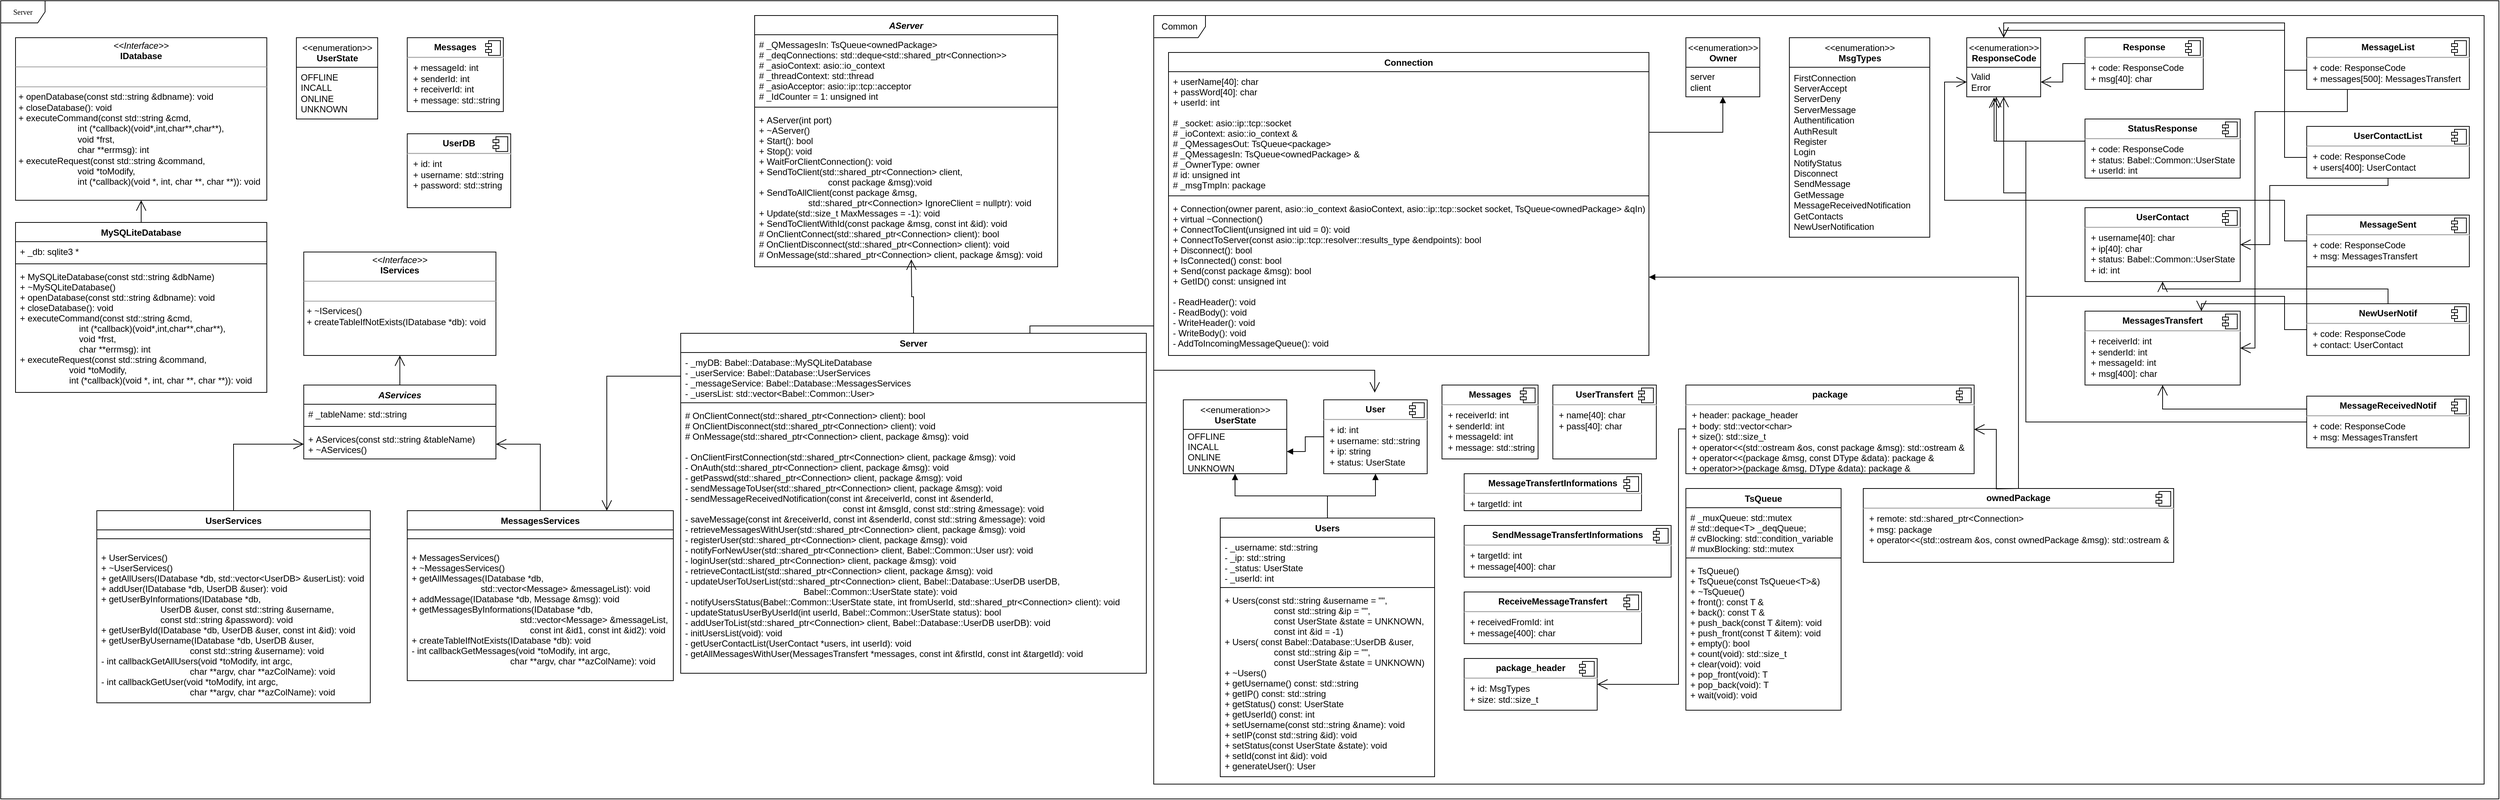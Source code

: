 <mxfile version="15.4.0" type="device"><diagram name="Page-1" id="c4acf3e9-155e-7222-9cf6-157b1a14988f"><mxGraphModel dx="1276" dy="948" grid="1" gridSize="10" guides="1" tooltips="1" connect="1" arrows="1" fold="1" page="1" pageScale="1" pageWidth="850" pageHeight="1100" background="none" math="0" shadow="0"><root><mxCell id="0"/><mxCell id="1" parent="0"/><mxCell id="29ok3CFrHP6y-wUIKLu5-232" value="Common" style="shape=umlFrame;whiteSpace=wrap;html=1;width=70;height=30;" parent="1" vertex="1"><mxGeometry x="1570" y="30" width="1800" height="1040" as="geometry"/></mxCell><mxCell id="29ok3CFrHP6y-wUIKLu5-233" value="Connection" style="swimlane;fontStyle=1;align=center;verticalAlign=top;childLayout=stackLayout;horizontal=1;startSize=26;horizontalStack=0;resizeParent=1;resizeParentMax=0;resizeLast=0;collapsible=1;marginBottom=0;" parent="1" vertex="1"><mxGeometry x="1590" y="80" width="650" height="410" as="geometry"/></mxCell><mxCell id="29ok3CFrHP6y-wUIKLu5-234" value="+ userName[40]: char&#10;+ passWord[40]: char&#10;+ userId: int&#10;&#10;# _socket: asio::ip::tcp::socket&#10;# _ioContext: asio::io_context &amp;&#10;# _QMessagesOut: TsQueue&lt;package&gt;&#10;# _QMessagesIn: TsQueue&lt;ownedPackage&gt; &amp;&#10;# _OwnerType: owner&#10;# id: unsigned int&#10;# _msgTmpIn: package" style="text;strokeColor=none;fillColor=none;align=left;verticalAlign=top;spacingLeft=4;spacingRight=4;overflow=hidden;rotatable=0;points=[[0,0.5],[1,0.5]];portConstraint=eastwest;" parent="29ok3CFrHP6y-wUIKLu5-233" vertex="1"><mxGeometry y="26" width="650" height="164" as="geometry"/></mxCell><mxCell id="29ok3CFrHP6y-wUIKLu5-235" value="" style="line;strokeWidth=1;fillColor=none;align=left;verticalAlign=middle;spacingTop=-1;spacingLeft=3;spacingRight=3;rotatable=0;labelPosition=right;points=[];portConstraint=eastwest;" parent="29ok3CFrHP6y-wUIKLu5-233" vertex="1"><mxGeometry y="190" width="650" height="8" as="geometry"/></mxCell><mxCell id="29ok3CFrHP6y-wUIKLu5-236" value="+ Connection(owner parent, asio::io_context &amp;asioContext, asio::ip::tcp::socket socket, TsQueue&lt;ownedPackage&gt; &amp;qIn)&#10;+ virtual ~Connection()&#10;+ ConnectToClient(unsigned int uid = 0): void&#10;+ ConnectToServer(const asio::ip::tcp::resolver::results_type &amp;endpoints): bool&#10;+ Disconnect(): bool&#10;+ IsConnected() const: bool&#10;+ Send(const package &amp;msg): bool&#10;+ GetID() const: unsigned int&#10;&#10;- ReadHeader(): void&#10;- ReadBody(): void&#10;- WriteHeader(): void&#10;- WriteBody(): void&#10;- AddToIncomingMessageQueue(): void" style="text;strokeColor=none;fillColor=none;align=left;verticalAlign=top;spacingLeft=4;spacingRight=4;overflow=hidden;rotatable=0;points=[[0,0.5],[1,0.5]];portConstraint=eastwest;" parent="29ok3CFrHP6y-wUIKLu5-233" vertex="1"><mxGeometry y="198" width="650" height="212" as="geometry"/></mxCell><mxCell id="29ok3CFrHP6y-wUIKLu5-237" value="&amp;lt;&amp;lt;enumeration&amp;gt;&amp;gt;&lt;br&gt;&lt;b&gt;Owner&lt;/b&gt;" style="swimlane;fontStyle=0;align=center;verticalAlign=top;childLayout=stackLayout;horizontal=1;startSize=40;horizontalStack=0;resizeParent=1;resizeParentMax=0;resizeLast=0;collapsible=0;marginBottom=0;html=1;" parent="1" vertex="1"><mxGeometry x="2290" y="60" width="100" height="80" as="geometry"/></mxCell><mxCell id="29ok3CFrHP6y-wUIKLu5-238" value="server&lt;br&gt;client" style="text;html=1;strokeColor=none;fillColor=none;align=left;verticalAlign=middle;spacingLeft=4;spacingRight=4;overflow=hidden;rotatable=0;points=[[0,0.5],[1,0.5]];portConstraint=eastwest;" parent="29ok3CFrHP6y-wUIKLu5-237" vertex="1"><mxGeometry y="40" width="100" height="40" as="geometry"/></mxCell><mxCell id="29ok3CFrHP6y-wUIKLu5-239" value="&lt;p style=&quot;margin: 0px ; margin-top: 6px ; text-align: center&quot;&gt;&lt;b&gt;User&lt;/b&gt;&lt;br&gt;&lt;/p&gt;&lt;hr&gt;&lt;p style=&quot;margin: 0px ; margin-left: 8px&quot;&gt;+ id: int&lt;br&gt;+ username: std::string&lt;/p&gt;&lt;p style=&quot;margin: 0px ; margin-left: 8px&quot;&gt;+ ip: string&lt;/p&gt;&lt;p style=&quot;margin: 0px ; margin-left: 8px&quot;&gt;+ status: UserState&lt;/p&gt;" style="align=left;overflow=fill;html=1;dropTarget=0;" parent="1" vertex="1"><mxGeometry x="1800" y="550" width="140" height="100" as="geometry"/></mxCell><mxCell id="29ok3CFrHP6y-wUIKLu5-240" value="" style="shape=component;jettyWidth=8;jettyHeight=4;" parent="29ok3CFrHP6y-wUIKLu5-239" vertex="1"><mxGeometry x="1" width="20" height="20" relative="1" as="geometry"><mxPoint x="-24" y="4" as="offset"/></mxGeometry></mxCell><mxCell id="29ok3CFrHP6y-wUIKLu5-241" value="&amp;lt;&amp;lt;enumeration&amp;gt;&amp;gt;&lt;br&gt;&lt;b&gt;UserState&lt;/b&gt;" style="swimlane;fontStyle=0;align=center;verticalAlign=top;childLayout=stackLayout;horizontal=1;startSize=40;horizontalStack=0;resizeParent=1;resizeParentMax=0;resizeLast=0;collapsible=0;marginBottom=0;html=1;" parent="1" vertex="1"><mxGeometry x="1610" y="550" width="140" height="100" as="geometry"/></mxCell><mxCell id="29ok3CFrHP6y-wUIKLu5-242" value="OFFLINE&lt;br&gt;INCALL&lt;br&gt;ONLINE&lt;br&gt;UNKNOWN" style="text;html=1;strokeColor=none;fillColor=none;align=left;verticalAlign=middle;spacingLeft=4;spacingRight=4;overflow=hidden;rotatable=0;points=[[0,0.5],[1,0.5]];portConstraint=eastwest;" parent="29ok3CFrHP6y-wUIKLu5-241" vertex="1"><mxGeometry y="40" width="140" height="60" as="geometry"/></mxCell><mxCell id="29ok3CFrHP6y-wUIKLu5-243" value="" style="endArrow=block;endFill=1;html=1;edgeStyle=orthogonalEdgeStyle;align=left;verticalAlign=top;rounded=0;exitX=0;exitY=0.5;exitDx=0;exitDy=0;entryX=1;entryY=0.5;entryDx=0;entryDy=0;" parent="1" source="29ok3CFrHP6y-wUIKLu5-239" target="29ok3CFrHP6y-wUIKLu5-242" edge="1"><mxGeometry x="-1" relative="1" as="geometry"><mxPoint x="2020" y="630" as="sourcePoint"/><mxPoint x="2180" y="630" as="targetPoint"/></mxGeometry></mxCell><mxCell id="29ok3CFrHP6y-wUIKLu5-244" value="name" style="endArrow=block;endFill=1;html=1;edgeStyle=orthogonalEdgeStyle;align=left;verticalAlign=top;rounded=0;exitX=0.5;exitY=0;exitDx=0;exitDy=0;entryX=0.5;entryY=1;entryDx=0;entryDy=0;entryPerimeter=0;" parent="1" source="29ok3CFrHP6y-wUIKLu5-245" target="29ok3CFrHP6y-wUIKLu5-242" edge="1"><mxGeometry x="-1" relative="1" as="geometry"><mxPoint x="2120" y="720" as="sourcePoint"/><mxPoint x="2280" y="720" as="targetPoint"/></mxGeometry></mxCell><mxCell id="29ok3CFrHP6y-wUIKLu5-245" value="Users" style="swimlane;fontStyle=1;align=center;verticalAlign=top;childLayout=stackLayout;horizontal=1;startSize=26;horizontalStack=0;resizeParent=1;resizeParentMax=0;resizeLast=0;collapsible=1;marginBottom=0;" parent="1" vertex="1"><mxGeometry x="1660" y="710" width="290" height="350" as="geometry"/></mxCell><mxCell id="29ok3CFrHP6y-wUIKLu5-246" value="- _username: std::string&#10;- _ip: std::string&#10;- _status: UserState&#10;- _userId: int" style="text;strokeColor=none;fillColor=none;align=left;verticalAlign=top;spacingLeft=4;spacingRight=4;overflow=hidden;rotatable=0;points=[[0,0.5],[1,0.5]];portConstraint=eastwest;" parent="29ok3CFrHP6y-wUIKLu5-245" vertex="1"><mxGeometry y="26" width="290" height="64" as="geometry"/></mxCell><mxCell id="29ok3CFrHP6y-wUIKLu5-247" value="" style="line;strokeWidth=1;fillColor=none;align=left;verticalAlign=middle;spacingTop=-1;spacingLeft=3;spacingRight=3;rotatable=0;labelPosition=right;points=[];portConstraint=eastwest;" parent="29ok3CFrHP6y-wUIKLu5-245" vertex="1"><mxGeometry y="90" width="290" height="8" as="geometry"/></mxCell><mxCell id="29ok3CFrHP6y-wUIKLu5-248" value="+ Users(const std::string &amp;username = &quot;&quot;,&#10;                    const std::string &amp;ip = &quot;&quot;,&#10;                    const UserState &amp;state = UNKNOWN,&#10;                    const int &amp;id = -1)&#10;+ Users( const Babel::Database::UserDB &amp;user,&#10;                    const std::string &amp;ip = &quot;&quot;,&#10;                    const UserState &amp;state = UNKNOWN)&#10;+ ~Users()&#10;+ getUsername() const: std::string&#10;+ getIP() const: std::string&#10;+ getStatus() const: UserState&#10;+ getUserId() const: int&#10;+ setUsername(const std::string &amp;name): void&#10;+ setIP(const std::string &amp;id): void&#10;+ setStatus(const UserState &amp;state): void&#10;+ setId(const int &amp;id): void&#10;+ generateUser(): User" style="text;strokeColor=none;fillColor=none;align=left;verticalAlign=top;spacingLeft=4;spacingRight=4;overflow=hidden;rotatable=0;points=[[0,0.5],[1,0.5]];portConstraint=eastwest;" parent="29ok3CFrHP6y-wUIKLu5-245" vertex="1"><mxGeometry y="98" width="290" height="252" as="geometry"/></mxCell><mxCell id="29ok3CFrHP6y-wUIKLu5-249" value="" style="endArrow=block;endFill=1;html=1;edgeStyle=orthogonalEdgeStyle;align=left;verticalAlign=top;rounded=0;exitX=0.5;exitY=0;exitDx=0;exitDy=0;entryX=0.5;entryY=1;entryDx=0;entryDy=0;" parent="1" source="29ok3CFrHP6y-wUIKLu5-245" target="29ok3CFrHP6y-wUIKLu5-239" edge="1"><mxGeometry x="-1" relative="1" as="geometry"><mxPoint x="2010" y="740" as="sourcePoint"/><mxPoint x="2170" y="740" as="targetPoint"/></mxGeometry></mxCell><mxCell id="29ok3CFrHP6y-wUIKLu5-250" value="" style="endArrow=block;endFill=1;html=1;edgeStyle=orthogonalEdgeStyle;align=left;verticalAlign=top;rounded=0;exitX=1;exitY=0.5;exitDx=0;exitDy=0;entryX=0.5;entryY=1;entryDx=0;entryDy=0;entryPerimeter=0;" parent="1" source="29ok3CFrHP6y-wUIKLu5-234" target="29ok3CFrHP6y-wUIKLu5-238" edge="1"><mxGeometry x="-1" relative="1" as="geometry"><mxPoint x="2330" y="220" as="sourcePoint"/><mxPoint x="2490" y="220" as="targetPoint"/></mxGeometry></mxCell><mxCell id="29ok3CFrHP6y-wUIKLu5-251" value="&lt;p style=&quot;margin: 0px ; margin-top: 6px ; text-align: center&quot;&gt;&lt;b&gt;Messages&lt;/b&gt;&lt;br&gt;&lt;/p&gt;&lt;hr&gt;&lt;p style=&quot;margin: 0px ; margin-left: 8px&quot;&gt;+ receiverId: int&lt;br&gt;+ senderId: int&lt;/p&gt;&lt;p style=&quot;margin: 0px ; margin-left: 8px&quot;&gt;+ messageId: int&lt;/p&gt;&lt;p style=&quot;margin: 0px ; margin-left: 8px&quot;&gt;+ message: std::string&lt;/p&gt;" style="align=left;overflow=fill;html=1;dropTarget=0;" parent="1" vertex="1"><mxGeometry x="1960" y="530" width="130" height="100" as="geometry"/></mxCell><mxCell id="29ok3CFrHP6y-wUIKLu5-252" value="" style="shape=component;jettyWidth=8;jettyHeight=4;" parent="29ok3CFrHP6y-wUIKLu5-251" vertex="1"><mxGeometry x="1" width="20" height="20" relative="1" as="geometry"><mxPoint x="-24" y="4" as="offset"/></mxGeometry></mxCell><mxCell id="29ok3CFrHP6y-wUIKLu5-253" value="&lt;p style=&quot;margin: 0px ; margin-top: 6px ; text-align: center&quot;&gt;&lt;b&gt;UserTransfert&lt;/b&gt;&lt;br&gt;&lt;/p&gt;&lt;hr&gt;&lt;p style=&quot;margin: 0px ; margin-left: 8px&quot;&gt;+ name[40]: char&lt;br&gt;+ pass[40]: char&lt;br&gt;&lt;/p&gt;" style="align=left;overflow=fill;html=1;dropTarget=0;" parent="1" vertex="1"><mxGeometry x="2110" y="530" width="140" height="100" as="geometry"/></mxCell><mxCell id="29ok3CFrHP6y-wUIKLu5-254" value="" style="shape=component;jettyWidth=8;jettyHeight=4;" parent="29ok3CFrHP6y-wUIKLu5-253" vertex="1"><mxGeometry x="1" width="20" height="20" relative="1" as="geometry"><mxPoint x="-24" y="4" as="offset"/></mxGeometry></mxCell><mxCell id="29ok3CFrHP6y-wUIKLu5-255" value="&lt;p style=&quot;margin: 0px ; margin-top: 6px ; text-align: center&quot;&gt;&lt;b&gt;MessageTransfertInformations&lt;/b&gt;&lt;br&gt;&lt;/p&gt;&lt;hr&gt;&lt;p style=&quot;margin: 0px ; margin-left: 8px&quot;&gt;+ targetId: int&lt;br&gt;&lt;/p&gt;" style="align=left;overflow=fill;html=1;dropTarget=0;" parent="1" vertex="1"><mxGeometry x="1990" y="650" width="240" height="50" as="geometry"/></mxCell><mxCell id="29ok3CFrHP6y-wUIKLu5-256" value="" style="shape=component;jettyWidth=8;jettyHeight=4;" parent="29ok3CFrHP6y-wUIKLu5-255" vertex="1"><mxGeometry x="1" width="20" height="20" relative="1" as="geometry"><mxPoint x="-24" y="4" as="offset"/></mxGeometry></mxCell><mxCell id="29ok3CFrHP6y-wUIKLu5-257" value="&lt;p style=&quot;margin: 0px ; margin-top: 6px ; text-align: center&quot;&gt;&lt;b&gt;SendMessageTransfertInformations&lt;/b&gt;&lt;br&gt;&lt;/p&gt;&lt;hr&gt;&lt;p style=&quot;margin: 0px ; margin-left: 8px&quot;&gt;+ targetId: int&lt;br&gt;&lt;/p&gt;&lt;p style=&quot;margin: 0px ; margin-left: 8px&quot;&gt;+ message[400]: char&lt;/p&gt;" style="align=left;overflow=fill;html=1;dropTarget=0;" parent="1" vertex="1"><mxGeometry x="1990" y="720" width="280" height="70" as="geometry"/></mxCell><mxCell id="29ok3CFrHP6y-wUIKLu5-258" value="" style="shape=component;jettyWidth=8;jettyHeight=4;" parent="29ok3CFrHP6y-wUIKLu5-257" vertex="1"><mxGeometry x="1" width="20" height="20" relative="1" as="geometry"><mxPoint x="-24" y="4" as="offset"/></mxGeometry></mxCell><mxCell id="29ok3CFrHP6y-wUIKLu5-259" value="&lt;p style=&quot;margin: 0px ; margin-top: 6px ; text-align: center&quot;&gt;&lt;b&gt;ReceiveMessageTransfert&lt;/b&gt;&lt;br&gt;&lt;/p&gt;&lt;hr&gt;&lt;p style=&quot;margin: 0px ; margin-left: 8px&quot;&gt;+ receivedFromId: int&lt;br&gt;&lt;/p&gt;&lt;p style=&quot;margin: 0px ; margin-left: 8px&quot;&gt;+ message[400]: char&lt;/p&gt;" style="align=left;overflow=fill;html=1;dropTarget=0;" parent="1" vertex="1"><mxGeometry x="1990" y="810" width="240" height="70" as="geometry"/></mxCell><mxCell id="29ok3CFrHP6y-wUIKLu5-260" value="" style="shape=component;jettyWidth=8;jettyHeight=4;" parent="29ok3CFrHP6y-wUIKLu5-259" vertex="1"><mxGeometry x="1" width="20" height="20" relative="1" as="geometry"><mxPoint x="-24" y="4" as="offset"/></mxGeometry></mxCell><mxCell id="29ok3CFrHP6y-wUIKLu5-261" value="&lt;p style=&quot;margin: 0px ; margin-top: 6px ; text-align: center&quot;&gt;&lt;b&gt;package_header&lt;/b&gt;&lt;br&gt;&lt;/p&gt;&lt;hr&gt;&lt;p style=&quot;margin: 0px ; margin-left: 8px&quot;&gt;+ id:&amp;nbsp;MsgTypes&lt;br&gt;+ size: std::size_t&lt;br&gt;&lt;/p&gt;" style="align=left;overflow=fill;html=1;dropTarget=0;" parent="1" vertex="1"><mxGeometry x="1990" y="900" width="180" height="70" as="geometry"/></mxCell><mxCell id="29ok3CFrHP6y-wUIKLu5-262" value="" style="shape=component;jettyWidth=8;jettyHeight=4;" parent="29ok3CFrHP6y-wUIKLu5-261" vertex="1"><mxGeometry x="1" width="20" height="20" relative="1" as="geometry"><mxPoint x="-24" y="4" as="offset"/></mxGeometry></mxCell><mxCell id="29ok3CFrHP6y-wUIKLu5-263" value="&lt;p style=&quot;margin: 0px ; margin-top: 6px ; text-align: center&quot;&gt;&lt;b&gt;package&lt;/b&gt;&lt;br&gt;&lt;/p&gt;&lt;hr&gt;&lt;p style=&quot;margin: 0px ; margin-left: 8px&quot;&gt;+ header:&amp;nbsp;package_header&lt;br&gt;+ body:&amp;nbsp;std::vector&amp;lt;char&amp;gt;&lt;br&gt;&lt;/p&gt;&lt;p style=&quot;margin: 0px ; margin-left: 8px&quot;&gt;+ size():&amp;nbsp;std::size_t&lt;/p&gt;&lt;p style=&quot;margin: 0px ; margin-left: 8px&quot;&gt;+ operator&amp;lt;&amp;lt;(std::ostream &amp;amp;os, const package &amp;amp;msg): std::ostream &amp;amp;&lt;/p&gt;&lt;p style=&quot;margin: 0px ; margin-left: 8px&quot;&gt;+ operator&amp;lt;&amp;lt;(package &amp;amp;msg, const DType &amp;amp;data): package &amp;amp;&lt;br&gt;+&amp;nbsp;operator&amp;gt;&amp;gt;(package &amp;amp;msg, DType &amp;amp;data):&amp;nbsp;package &amp;amp;&lt;/p&gt;" style="align=left;overflow=fill;html=1;dropTarget=0;" parent="1" vertex="1"><mxGeometry x="2290" y="530" width="390" height="120" as="geometry"/></mxCell><mxCell id="29ok3CFrHP6y-wUIKLu5-264" value="" style="shape=component;jettyWidth=8;jettyHeight=4;" parent="29ok3CFrHP6y-wUIKLu5-263" vertex="1"><mxGeometry x="1" width="20" height="20" relative="1" as="geometry"><mxPoint x="-24" y="4" as="offset"/></mxGeometry></mxCell><mxCell id="29ok3CFrHP6y-wUIKLu5-265" value="TsQueue" style="swimlane;fontStyle=1;align=center;verticalAlign=top;childLayout=stackLayout;horizontal=1;startSize=26;horizontalStack=0;resizeParent=1;resizeParentMax=0;resizeLast=0;collapsible=1;marginBottom=0;" parent="1" vertex="1"><mxGeometry x="2290" y="670" width="210" height="300" as="geometry"/></mxCell><mxCell id="29ok3CFrHP6y-wUIKLu5-266" value="# _muxQueue: std::mutex&#10;# std::deque&lt;T&gt; _deqQueue;&#10;# cvBlocking: std::condition_variable&#10;# muxBlocking: std::mutex" style="text;strokeColor=none;fillColor=none;align=left;verticalAlign=top;spacingLeft=4;spacingRight=4;overflow=hidden;rotatable=0;points=[[0,0.5],[1,0.5]];portConstraint=eastwest;" parent="29ok3CFrHP6y-wUIKLu5-265" vertex="1"><mxGeometry y="26" width="210" height="64" as="geometry"/></mxCell><mxCell id="29ok3CFrHP6y-wUIKLu5-267" value="" style="line;strokeWidth=1;fillColor=none;align=left;verticalAlign=middle;spacingTop=-1;spacingLeft=3;spacingRight=3;rotatable=0;labelPosition=right;points=[];portConstraint=eastwest;" parent="29ok3CFrHP6y-wUIKLu5-265" vertex="1"><mxGeometry y="90" width="210" height="8" as="geometry"/></mxCell><mxCell id="29ok3CFrHP6y-wUIKLu5-268" value="+ TsQueue()&#10;+ TsQueue(const TsQueue&lt;T&gt;&amp;)&#10;+ ~TsQueue()&#10;+ front(): const T &amp;&#10;+ back(): const T &amp;&#10;+ push_back(const T &amp;item): void&#10;+ push_front(const T &amp;item): void&#10;+ empty(): bool&#10;+ count(void): std::size_t&#10;+ clear(void): void&#10;+ pop_front(void): T&#10;+ pop_back(void): T&#10;+ wait(void): void" style="text;strokeColor=none;fillColor=none;align=left;verticalAlign=top;spacingLeft=4;spacingRight=4;overflow=hidden;rotatable=0;points=[[0,0.5],[1,0.5]];portConstraint=eastwest;" parent="29ok3CFrHP6y-wUIKLu5-265" vertex="1"><mxGeometry y="98" width="210" height="202" as="geometry"/></mxCell><mxCell id="29ok3CFrHP6y-wUIKLu5-269" value="&lt;p style=&quot;margin: 0px ; margin-top: 6px ; text-align: center&quot;&gt;&lt;b&gt;ownedPackage&lt;/b&gt;&lt;br&gt;&lt;/p&gt;&lt;hr&gt;&lt;p style=&quot;margin: 0px ; margin-left: 8px&quot;&gt;+ remote: std::shared_ptr&amp;lt;Connection&amp;gt;&lt;br&gt;+ msg:&amp;nbsp;package&lt;br&gt;&lt;/p&gt;&lt;p style=&quot;margin: 0px ; margin-left: 8px&quot;&gt;+&amp;nbsp;operator&amp;lt;&amp;lt;(std::ostream &amp;amp;os, const ownedPackage &amp;amp;msg):&amp;nbsp;std::ostream &amp;amp;&lt;/p&gt;" style="align=left;overflow=fill;html=1;dropTarget=0;" parent="1" vertex="1"><mxGeometry x="2530" y="670" width="420" height="100" as="geometry"/></mxCell><mxCell id="29ok3CFrHP6y-wUIKLu5-270" value="" style="shape=component;jettyWidth=8;jettyHeight=4;" parent="29ok3CFrHP6y-wUIKLu5-269" vertex="1"><mxGeometry x="1" width="20" height="20" relative="1" as="geometry"><mxPoint x="-24" y="4" as="offset"/></mxGeometry></mxCell><mxCell id="29ok3CFrHP6y-wUIKLu5-271" value="" style="endArrow=block;endFill=1;html=1;edgeStyle=orthogonalEdgeStyle;align=left;verticalAlign=top;rounded=0;exitX=0.5;exitY=0;exitDx=0;exitDy=0;entryX=1;entryY=0.5;entryDx=0;entryDy=0;" parent="1" source="29ok3CFrHP6y-wUIKLu5-269" target="29ok3CFrHP6y-wUIKLu5-236" edge="1"><mxGeometry x="-1" relative="1" as="geometry"><mxPoint x="2750" y="640" as="sourcePoint"/><mxPoint x="2910" y="640" as="targetPoint"/></mxGeometry></mxCell><mxCell id="29ok3CFrHP6y-wUIKLu5-272" value="" style="endArrow=open;endFill=1;endSize=12;html=1;rounded=0;edgeStyle=orthogonalEdgeStyle;entryX=1;entryY=0.5;entryDx=0;entryDy=0;" parent="1" target="29ok3CFrHP6y-wUIKLu5-263" edge="1"><mxGeometry width="160" relative="1" as="geometry"><mxPoint x="2740" y="670" as="sourcePoint"/><mxPoint x="2930" y="620" as="targetPoint"/></mxGeometry></mxCell><mxCell id="29ok3CFrHP6y-wUIKLu5-273" value="" style="endArrow=open;endFill=1;endSize=12;html=1;rounded=0;edgeStyle=orthogonalEdgeStyle;entryX=1;entryY=0.5;entryDx=0;entryDy=0;" parent="1" target="29ok3CFrHP6y-wUIKLu5-261" edge="1"><mxGeometry width="160" relative="1" as="geometry"><mxPoint x="2290" y="589.41" as="sourcePoint"/><mxPoint x="2450" y="589.41" as="targetPoint"/><Array as="points"><mxPoint x="2280" y="589"/><mxPoint x="2280" y="935"/></Array></mxGeometry></mxCell><mxCell id="29ok3CFrHP6y-wUIKLu5-274" value="&lt;p style=&quot;margin: 0px ; margin-top: 6px ; text-align: center&quot;&gt;&lt;b&gt;Response&lt;/b&gt;&lt;br&gt;&lt;/p&gt;&lt;hr&gt;&lt;p style=&quot;margin: 0px ; margin-left: 8px&quot;&gt;+ code:&amp;nbsp;ResponseCode&lt;br&gt;&lt;/p&gt;&lt;p style=&quot;margin: 0px 0px 0px 8px&quot;&gt;+ msg[40]: char&lt;/p&gt;&lt;p style=&quot;margin: 0px 0px 0px 8px&quot;&gt;&lt;br&gt;&lt;/p&gt;&lt;p style=&quot;margin: 0px ; margin-left: 8px&quot;&gt;&lt;br&gt;&lt;/p&gt;" style="align=left;overflow=fill;html=1;dropTarget=0;" parent="1" vertex="1"><mxGeometry x="2830" y="60" width="160" height="70" as="geometry"/></mxCell><mxCell id="29ok3CFrHP6y-wUIKLu5-275" value="" style="shape=component;jettyWidth=8;jettyHeight=4;" parent="29ok3CFrHP6y-wUIKLu5-274" vertex="1"><mxGeometry x="1" width="20" height="20" relative="1" as="geometry"><mxPoint x="-24" y="4" as="offset"/></mxGeometry></mxCell><mxCell id="29ok3CFrHP6y-wUIKLu5-276" value="&amp;lt;&amp;lt;enumeration&amp;gt;&amp;gt;&lt;br&gt;&lt;b&gt;MsgTypes&lt;/b&gt;" style="swimlane;fontStyle=0;align=center;verticalAlign=top;childLayout=stackLayout;horizontal=1;startSize=40;horizontalStack=0;resizeParent=1;resizeParentMax=0;resizeLast=0;collapsible=0;marginBottom=0;html=1;" parent="1" vertex="1"><mxGeometry x="2430" y="60" width="190" height="270" as="geometry"/></mxCell><mxCell id="29ok3CFrHP6y-wUIKLu5-277" value="&lt;div&gt;FirstConnection&lt;/div&gt;&lt;div&gt;ServerAccept&lt;/div&gt;&lt;div&gt;ServerDeny&lt;/div&gt;&lt;div&gt;ServerMessage&lt;/div&gt;&lt;div&gt;Authentification&lt;/div&gt;&lt;div&gt;AuthResult&lt;/div&gt;&lt;div&gt;Register&lt;/div&gt;&lt;div&gt;Login&lt;/div&gt;&lt;div&gt;NotifyStatus&lt;/div&gt;&lt;div&gt;Disconnect&lt;/div&gt;&lt;div&gt;SendMessage&lt;/div&gt;&lt;div&gt;GetMessage&lt;/div&gt;&lt;div&gt;MessageReceivedNotification&lt;/div&gt;&lt;div&gt;GetContacts&lt;/div&gt;&lt;div&gt;NewUserNotification&lt;/div&gt;" style="text;html=1;strokeColor=none;fillColor=none;align=left;verticalAlign=middle;spacingLeft=4;spacingRight=4;overflow=hidden;rotatable=0;points=[[0,0.5],[1,0.5]];portConstraint=eastwest;" parent="29ok3CFrHP6y-wUIKLu5-276" vertex="1"><mxGeometry y="40" width="190" height="230" as="geometry"/></mxCell><mxCell id="29ok3CFrHP6y-wUIKLu5-278" value="&amp;lt;&amp;lt;enumeration&amp;gt;&amp;gt;&lt;br&gt;&lt;b&gt;ResponseCode&lt;/b&gt;" style="swimlane;fontStyle=0;align=center;verticalAlign=top;childLayout=stackLayout;horizontal=1;startSize=40;horizontalStack=0;resizeParent=1;resizeParentMax=0;resizeLast=0;collapsible=0;marginBottom=0;html=1;" parent="1" vertex="1"><mxGeometry x="2670" y="60" width="100" height="80" as="geometry"/></mxCell><mxCell id="29ok3CFrHP6y-wUIKLu5-279" value="Valid&lt;br&gt;Error" style="text;html=1;strokeColor=none;fillColor=none;align=left;verticalAlign=middle;spacingLeft=4;spacingRight=4;overflow=hidden;rotatable=0;points=[[0,0.5],[1,0.5]];portConstraint=eastwest;" parent="29ok3CFrHP6y-wUIKLu5-278" vertex="1"><mxGeometry y="40" width="100" height="40" as="geometry"/></mxCell><mxCell id="29ok3CFrHP6y-wUIKLu5-280" value="&lt;p style=&quot;margin: 0px ; margin-top: 6px ; text-align: center&quot;&gt;&lt;b&gt;StatusResponse&lt;/b&gt;&lt;br&gt;&lt;/p&gt;&lt;hr&gt;&lt;p style=&quot;margin: 0px ; margin-left: 8px&quot;&gt;+ code:&amp;nbsp;ResponseCode&lt;br&gt;&lt;/p&gt;&lt;p style=&quot;margin: 0px 0px 0px 8px&quot;&gt;+ status: Babel::Common::UserState&lt;/p&gt;&lt;p style=&quot;margin: 0px 0px 0px 8px&quot;&gt;+ userId: int&lt;/p&gt;" style="align=left;overflow=fill;html=1;dropTarget=0;" parent="1" vertex="1"><mxGeometry x="2830" y="170" width="210" height="80" as="geometry"/></mxCell><mxCell id="29ok3CFrHP6y-wUIKLu5-281" value="" style="shape=component;jettyWidth=8;jettyHeight=4;" parent="29ok3CFrHP6y-wUIKLu5-280" vertex="1"><mxGeometry x="1" width="20" height="20" relative="1" as="geometry"><mxPoint x="-24" y="4" as="offset"/></mxGeometry></mxCell><mxCell id="29ok3CFrHP6y-wUIKLu5-282" value="&lt;p style=&quot;margin: 0px ; margin-top: 6px ; text-align: center&quot;&gt;&lt;b&gt;UserContact&lt;/b&gt;&lt;br&gt;&lt;/p&gt;&lt;hr&gt;&lt;p style=&quot;margin: 0px ; margin-left: 8px&quot;&gt;+ username[40]: char&lt;br&gt;&lt;/p&gt;&lt;p style=&quot;margin: 0px ; margin-left: 8px&quot;&gt;+ ip[40]: char&lt;br&gt;&lt;/p&gt;&lt;p style=&quot;margin: 0px 0px 0px 8px&quot;&gt;+ status: Babel::Common::UserState&lt;/p&gt;&lt;p style=&quot;margin: 0px 0px 0px 8px&quot;&gt;+ id: int&lt;/p&gt;" style="align=left;overflow=fill;html=1;dropTarget=0;" parent="1" vertex="1"><mxGeometry x="2830" y="290" width="210" height="100" as="geometry"/></mxCell><mxCell id="29ok3CFrHP6y-wUIKLu5-283" value="" style="shape=component;jettyWidth=8;jettyHeight=4;" parent="29ok3CFrHP6y-wUIKLu5-282" vertex="1"><mxGeometry x="1" width="20" height="20" relative="1" as="geometry"><mxPoint x="-24" y="4" as="offset"/></mxGeometry></mxCell><mxCell id="29ok3CFrHP6y-wUIKLu5-284" value="&lt;p style=&quot;margin: 0px ; margin-top: 6px ; text-align: center&quot;&gt;&lt;b&gt;MessagesTransfert&lt;/b&gt;&lt;br&gt;&lt;/p&gt;&lt;hr&gt;&lt;p style=&quot;margin: 0px ; margin-left: 8px&quot;&gt;+ receiverId: int&lt;br&gt;&lt;/p&gt;&lt;p style=&quot;margin: 0px ; margin-left: 8px&quot;&gt;+ senderId: int&lt;br&gt;&lt;/p&gt;&lt;p style=&quot;margin: 0px 0px 0px 8px&quot;&gt;+ messageId: int&lt;/p&gt;&lt;p style=&quot;margin: 0px 0px 0px 8px&quot;&gt;+ msg[400]: char&lt;br&gt;&lt;/p&gt;" style="align=left;overflow=fill;html=1;dropTarget=0;" parent="1" vertex="1"><mxGeometry x="2830" y="430" width="210" height="100" as="geometry"/></mxCell><mxCell id="29ok3CFrHP6y-wUIKLu5-285" value="" style="shape=component;jettyWidth=8;jettyHeight=4;" parent="29ok3CFrHP6y-wUIKLu5-284" vertex="1"><mxGeometry x="1" width="20" height="20" relative="1" as="geometry"><mxPoint x="-24" y="4" as="offset"/></mxGeometry></mxCell><mxCell id="29ok3CFrHP6y-wUIKLu5-286" value="&lt;p style=&quot;margin: 0px ; margin-top: 6px ; text-align: center&quot;&gt;&lt;b&gt;MessageList&lt;/b&gt;&lt;br&gt;&lt;/p&gt;&lt;hr&gt;&lt;p style=&quot;margin: 0px ; margin-left: 8px&quot;&gt;+ code:&amp;nbsp;ResponseCode&lt;br&gt;&lt;/p&gt;&lt;p style=&quot;margin: 0px 0px 0px 8px&quot;&gt;+ messages[500]: MessagesTransfert&lt;/p&gt;&lt;p style=&quot;margin: 0px 0px 0px 8px&quot;&gt;&lt;br&gt;&lt;/p&gt;&lt;p style=&quot;margin: 0px ; margin-left: 8px&quot;&gt;&lt;br&gt;&lt;/p&gt;" style="align=left;overflow=fill;html=1;dropTarget=0;" parent="1" vertex="1"><mxGeometry x="3130" y="60" width="220" height="70" as="geometry"/></mxCell><mxCell id="29ok3CFrHP6y-wUIKLu5-287" value="" style="shape=component;jettyWidth=8;jettyHeight=4;" parent="29ok3CFrHP6y-wUIKLu5-286" vertex="1"><mxGeometry x="1" width="20" height="20" relative="1" as="geometry"><mxPoint x="-24" y="4" as="offset"/></mxGeometry></mxCell><mxCell id="29ok3CFrHP6y-wUIKLu5-288" value="&lt;p style=&quot;margin: 0px ; margin-top: 6px ; text-align: center&quot;&gt;&lt;b&gt;MessageSent&lt;/b&gt;&lt;br&gt;&lt;/p&gt;&lt;hr&gt;&lt;p style=&quot;margin: 0px ; margin-left: 8px&quot;&gt;+ code:&amp;nbsp;ResponseCode&lt;br&gt;&lt;/p&gt;&lt;p style=&quot;margin: 0px 0px 0px 8px&quot;&gt;+ msg:&amp;nbsp;MessagesTransfert&lt;/p&gt;&lt;p style=&quot;margin: 0px 0px 0px 8px&quot;&gt;&lt;br&gt;&lt;/p&gt;&lt;p style=&quot;margin: 0px ; margin-left: 8px&quot;&gt;&lt;br&gt;&lt;/p&gt;" style="align=left;overflow=fill;html=1;dropTarget=0;" parent="1" vertex="1"><mxGeometry x="3130" y="300" width="220" height="70" as="geometry"/></mxCell><mxCell id="29ok3CFrHP6y-wUIKLu5-289" value="" style="shape=component;jettyWidth=8;jettyHeight=4;" parent="29ok3CFrHP6y-wUIKLu5-288" vertex="1"><mxGeometry x="1" width="20" height="20" relative="1" as="geometry"><mxPoint x="-24" y="4" as="offset"/></mxGeometry></mxCell><mxCell id="29ok3CFrHP6y-wUIKLu5-290" value="&lt;p style=&quot;margin: 0px ; margin-top: 6px ; text-align: center&quot;&gt;&lt;b&gt;UserContactList&lt;/b&gt;&lt;br&gt;&lt;/p&gt;&lt;hr&gt;&lt;p style=&quot;margin: 0px ; margin-left: 8px&quot;&gt;+ code:&amp;nbsp;ResponseCode&lt;br&gt;&lt;/p&gt;&lt;p style=&quot;margin: 0px 0px 0px 8px&quot;&gt;+ users[400]: UserContact&lt;/p&gt;&lt;p style=&quot;margin: 0px 0px 0px 8px&quot;&gt;&lt;br&gt;&lt;/p&gt;&lt;p style=&quot;margin: 0px ; margin-left: 8px&quot;&gt;&lt;br&gt;&lt;/p&gt;" style="align=left;overflow=fill;html=1;dropTarget=0;" parent="1" vertex="1"><mxGeometry x="3130" y="180" width="220" height="70" as="geometry"/></mxCell><mxCell id="29ok3CFrHP6y-wUIKLu5-291" value="" style="shape=component;jettyWidth=8;jettyHeight=4;" parent="29ok3CFrHP6y-wUIKLu5-290" vertex="1"><mxGeometry x="1" width="20" height="20" relative="1" as="geometry"><mxPoint x="-24" y="4" as="offset"/></mxGeometry></mxCell><mxCell id="29ok3CFrHP6y-wUIKLu5-292" value="&lt;p style=&quot;margin: 0px ; margin-top: 6px ; text-align: center&quot;&gt;&lt;b&gt;NewUserNotif&lt;/b&gt;&lt;br&gt;&lt;/p&gt;&lt;hr&gt;&lt;p style=&quot;margin: 0px ; margin-left: 8px&quot;&gt;+ code:&amp;nbsp;ResponseCode&lt;br&gt;&lt;/p&gt;&lt;p style=&quot;margin: 0px 0px 0px 8px&quot;&gt;+ contact: UserContact&lt;/p&gt;&lt;p style=&quot;margin: 0px 0px 0px 8px&quot;&gt;&lt;br&gt;&lt;/p&gt;&lt;p style=&quot;margin: 0px ; margin-left: 8px&quot;&gt;&lt;br&gt;&lt;/p&gt;" style="align=left;overflow=fill;html=1;dropTarget=0;" parent="1" vertex="1"><mxGeometry x="3130" y="420" width="220" height="70" as="geometry"/></mxCell><mxCell id="29ok3CFrHP6y-wUIKLu5-293" value="" style="shape=component;jettyWidth=8;jettyHeight=4;" parent="29ok3CFrHP6y-wUIKLu5-292" vertex="1"><mxGeometry x="1" width="20" height="20" relative="1" as="geometry"><mxPoint x="-24" y="4" as="offset"/></mxGeometry></mxCell><mxCell id="29ok3CFrHP6y-wUIKLu5-294" value="&lt;p style=&quot;margin: 0px ; margin-top: 6px ; text-align: center&quot;&gt;&lt;b&gt;MessageReceivedNotif&lt;/b&gt;&lt;br&gt;&lt;/p&gt;&lt;hr&gt;&lt;p style=&quot;margin: 0px ; margin-left: 8px&quot;&gt;+ code:&amp;nbsp;ResponseCode&lt;br&gt;&lt;/p&gt;&lt;p style=&quot;margin: 0px 0px 0px 8px&quot;&gt;+ msg:&amp;nbsp;MessagesTransfert&lt;/p&gt;&lt;p style=&quot;margin: 0px 0px 0px 8px&quot;&gt;&lt;br&gt;&lt;/p&gt;&lt;p style=&quot;margin: 0px ; margin-left: 8px&quot;&gt;&lt;br&gt;&lt;/p&gt;" style="align=left;overflow=fill;html=1;dropTarget=0;" parent="1" vertex="1"><mxGeometry x="3130" y="545" width="220" height="70" as="geometry"/></mxCell><mxCell id="29ok3CFrHP6y-wUIKLu5-295" value="" style="shape=component;jettyWidth=8;jettyHeight=4;" parent="29ok3CFrHP6y-wUIKLu5-294" vertex="1"><mxGeometry x="1" width="20" height="20" relative="1" as="geometry"><mxPoint x="-24" y="4" as="offset"/></mxGeometry></mxCell><mxCell id="29ok3CFrHP6y-wUIKLu5-296" value="" style="endArrow=open;endFill=1;endSize=12;html=1;rounded=0;edgeStyle=orthogonalEdgeStyle;exitX=0;exitY=0.5;exitDx=0;exitDy=0;entryX=1;entryY=0.5;entryDx=0;entryDy=0;" parent="1" source="29ok3CFrHP6y-wUIKLu5-274" target="29ok3CFrHP6y-wUIKLu5-279" edge="1"><mxGeometry width="160" relative="1" as="geometry"><mxPoint x="2850" y="270" as="sourcePoint"/><mxPoint x="3010" y="270" as="targetPoint"/></mxGeometry></mxCell><mxCell id="29ok3CFrHP6y-wUIKLu5-297" value="" style="endArrow=open;endFill=1;endSize=12;html=1;rounded=0;edgeStyle=orthogonalEdgeStyle;exitX=0;exitY=0.5;exitDx=0;exitDy=0;entryX=0.5;entryY=0;entryDx=0;entryDy=0;" parent="1" target="29ok3CFrHP6y-wUIKLu5-278" edge="1"><mxGeometry width="160" relative="1" as="geometry"><mxPoint x="3130" y="104" as="sourcePoint"/><mxPoint x="3016" y="30" as="targetPoint"/><Array as="points"><mxPoint x="3100" y="104"/><mxPoint x="3100" y="50"/><mxPoint x="2720" y="50"/></Array></mxGeometry></mxCell><mxCell id="29ok3CFrHP6y-wUIKLu5-298" value="" style="endArrow=open;endFill=1;endSize=12;html=1;rounded=0;edgeStyle=orthogonalEdgeStyle;exitX=0;exitY=0.5;exitDx=0;exitDy=0;entryX=0.5;entryY=0;entryDx=0;entryDy=0;" parent="1" target="29ok3CFrHP6y-wUIKLu5-278" edge="1"><mxGeometry width="160" relative="1" as="geometry"><mxPoint x="3130" y="222" as="sourcePoint"/><mxPoint x="2720" y="178" as="targetPoint"/><Array as="points"><mxPoint x="3100" y="222"/><mxPoint x="3100" y="40"/><mxPoint x="2720" y="40"/></Array></mxGeometry></mxCell><mxCell id="29ok3CFrHP6y-wUIKLu5-299" value="" style="endArrow=open;endFill=1;endSize=12;html=1;rounded=0;edgeStyle=orthogonalEdgeStyle;exitX=0;exitY=0.5;exitDx=0;exitDy=0;" parent="1" source="29ok3CFrHP6y-wUIKLu5-292" edge="1"><mxGeometry width="160" relative="1" as="geometry"><mxPoint x="2850" y="270" as="sourcePoint"/><mxPoint x="2710" y="140" as="targetPoint"/><Array as="points"><mxPoint x="3100" y="455"/><mxPoint x="3100" y="410"/><mxPoint x="2750" y="410"/><mxPoint x="2750" y="200"/><mxPoint x="2710" y="200"/></Array></mxGeometry></mxCell><mxCell id="29ok3CFrHP6y-wUIKLu5-300" value="" style="endArrow=open;endFill=1;endSize=12;html=1;rounded=0;edgeStyle=orthogonalEdgeStyle;exitX=0;exitY=0.5;exitDx=0;exitDy=0;entryX=0.37;entryY=1.025;entryDx=0;entryDy=0;entryPerimeter=0;" parent="1" source="29ok3CFrHP6y-wUIKLu5-280" target="29ok3CFrHP6y-wUIKLu5-279" edge="1"><mxGeometry width="160" relative="1" as="geometry"><mxPoint x="2850" y="270" as="sourcePoint"/><mxPoint x="3010" y="270" as="targetPoint"/><Array as="points"><mxPoint x="2830" y="200"/><mxPoint x="2707" y="200"/></Array></mxGeometry></mxCell><mxCell id="29ok3CFrHP6y-wUIKLu5-301" value="" style="endArrow=open;endFill=1;endSize=12;html=1;rounded=0;edgeStyle=orthogonalEdgeStyle;exitX=0;exitY=0.5;exitDx=0;exitDy=0;entryX=0;entryY=0.5;entryDx=0;entryDy=0;" parent="1" source="29ok3CFrHP6y-wUIKLu5-288" target="29ok3CFrHP6y-wUIKLu5-279" edge="1"><mxGeometry width="160" relative="1" as="geometry"><mxPoint x="2850" y="270" as="sourcePoint"/><mxPoint x="3010" y="270" as="targetPoint"/><Array as="points"><mxPoint x="3100" y="335"/><mxPoint x="3100" y="280"/><mxPoint x="2640" y="280"/><mxPoint x="2640" y="120"/></Array></mxGeometry></mxCell><mxCell id="29ok3CFrHP6y-wUIKLu5-302" value="" style="endArrow=open;endFill=1;endSize=12;html=1;rounded=0;edgeStyle=orthogonalEdgeStyle;exitX=0;exitY=0.5;exitDx=0;exitDy=0;" parent="1" source="29ok3CFrHP6y-wUIKLu5-294" target="29ok3CFrHP6y-wUIKLu5-279" edge="1"><mxGeometry width="160" relative="1" as="geometry"><mxPoint x="2850" y="270" as="sourcePoint"/><mxPoint x="3010" y="270" as="targetPoint"/><Array as="points"><mxPoint x="2750" y="580"/><mxPoint x="2750" y="270"/><mxPoint x="2720" y="270"/></Array></mxGeometry></mxCell><mxCell id="29ok3CFrHP6y-wUIKLu5-303" value="" style="endArrow=open;endFill=1;endSize=12;html=1;rounded=0;edgeStyle=orthogonalEdgeStyle;exitX=0;exitY=0.25;exitDx=0;exitDy=0;entryX=0.5;entryY=1;entryDx=0;entryDy=0;" parent="1" source="29ok3CFrHP6y-wUIKLu5-294" target="29ok3CFrHP6y-wUIKLu5-284" edge="1"><mxGeometry width="160" relative="1" as="geometry"><mxPoint x="3160" y="520" as="sourcePoint"/><mxPoint x="3320" y="520" as="targetPoint"/></mxGeometry></mxCell><mxCell id="29ok3CFrHP6y-wUIKLu5-304" value="" style="endArrow=open;endFill=1;endSize=12;html=1;rounded=0;edgeStyle=orthogonalEdgeStyle;exitX=0.5;exitY=1;exitDx=0;exitDy=0;entryX=1;entryY=0.5;entryDx=0;entryDy=0;" parent="1" source="29ok3CFrHP6y-wUIKLu5-290" target="29ok3CFrHP6y-wUIKLu5-282" edge="1"><mxGeometry width="160" relative="1" as="geometry"><mxPoint x="3240" y="264.5" as="sourcePoint"/><mxPoint x="3400" y="264.5" as="targetPoint"/><Array as="points"><mxPoint x="3240" y="260"/><mxPoint x="3080" y="260"/><mxPoint x="3080" y="340"/></Array></mxGeometry></mxCell><mxCell id="29ok3CFrHP6y-wUIKLu5-305" value="" style="endArrow=open;endFill=1;endSize=12;html=1;rounded=0;edgeStyle=orthogonalEdgeStyle;exitX=0.25;exitY=1;exitDx=0;exitDy=0;entryX=1;entryY=0.5;entryDx=0;entryDy=0;" parent="1" source="29ok3CFrHP6y-wUIKLu5-286" target="29ok3CFrHP6y-wUIKLu5-284" edge="1"><mxGeometry width="160" relative="1" as="geometry"><mxPoint x="2850" y="270" as="sourcePoint"/><mxPoint x="3010" y="270" as="targetPoint"/><Array as="points"><mxPoint x="3185" y="160"/><mxPoint x="3060" y="160"/><mxPoint x="3060" y="480"/></Array></mxGeometry></mxCell><mxCell id="29ok3CFrHP6y-wUIKLu5-306" value="" style="endArrow=open;endFill=1;endSize=12;html=1;rounded=0;edgeStyle=orthogonalEdgeStyle;exitX=0.5;exitY=0;exitDx=0;exitDy=0;entryX=0.5;entryY=1;entryDx=0;entryDy=0;" parent="1" source="29ok3CFrHP6y-wUIKLu5-292" target="29ok3CFrHP6y-wUIKLu5-282" edge="1"><mxGeometry width="160" relative="1" as="geometry"><mxPoint x="3260" y="390" as="sourcePoint"/><mxPoint x="3420" y="390" as="targetPoint"/><Array as="points"><mxPoint x="3240" y="400"/><mxPoint x="2935" y="400"/></Array></mxGeometry></mxCell><mxCell id="29ok3CFrHP6y-wUIKLu5-307" value="" style="endArrow=open;endFill=1;endSize=12;html=1;rounded=0;edgeStyle=orthogonalEdgeStyle;exitX=0;exitY=0.75;exitDx=0;exitDy=0;entryX=0.75;entryY=0;entryDx=0;entryDy=0;" parent="1" source="29ok3CFrHP6y-wUIKLu5-288" target="29ok3CFrHP6y-wUIKLu5-284" edge="1"><mxGeometry width="160" relative="1" as="geometry"><mxPoint x="2850" y="270" as="sourcePoint"/><mxPoint x="3010" y="270" as="targetPoint"/><Array as="points"><mxPoint x="3130" y="420"/><mxPoint x="2988" y="420"/></Array></mxGeometry></mxCell><mxCell id="29ok3CFrHP6y-wUIKLu5-308" value="Server" style="shape=umlFrame;whiteSpace=wrap;html=1;rounded=0;shadow=0;comic=0;labelBackgroundColor=none;strokeWidth=1;fontFamily=Verdana;fontSize=10;align=center;" parent="1" vertex="1"><mxGeometry x="10" y="10" width="3380" height="1080" as="geometry"/></mxCell><mxCell id="29ok3CFrHP6y-wUIKLu5-309" value="MySQLiteDatabase" style="swimlane;fontStyle=1;align=center;verticalAlign=top;childLayout=stackLayout;horizontal=1;startSize=26;horizontalStack=0;resizeParent=1;resizeParentMax=0;resizeLast=0;collapsible=1;marginBottom=0;" parent="1" vertex="1"><mxGeometry x="30" y="310" width="340" height="230" as="geometry"/></mxCell><mxCell id="29ok3CFrHP6y-wUIKLu5-310" value="+ _db: sqlite3 *" style="text;strokeColor=none;fillColor=none;align=left;verticalAlign=top;spacingLeft=4;spacingRight=4;overflow=hidden;rotatable=0;points=[[0,0.5],[1,0.5]];portConstraint=eastwest;" parent="29ok3CFrHP6y-wUIKLu5-309" vertex="1"><mxGeometry y="26" width="340" height="26" as="geometry"/></mxCell><mxCell id="29ok3CFrHP6y-wUIKLu5-311" value="" style="line;strokeWidth=1;fillColor=none;align=left;verticalAlign=middle;spacingTop=-1;spacingLeft=3;spacingRight=3;rotatable=0;labelPosition=right;points=[];portConstraint=eastwest;" parent="29ok3CFrHP6y-wUIKLu5-309" vertex="1"><mxGeometry y="52" width="340" height="8" as="geometry"/></mxCell><mxCell id="29ok3CFrHP6y-wUIKLu5-312" value="+ MySQLiteDatabase(const std::string &amp;dbName)&#10;+ ~MySQLiteDatabase()&#10;+ openDatabase(const std::string &amp;dbname): void&#10;+ closeDatabase(): void&#10;+ executeCommand(const std::string &amp;cmd,&#10;                        int (*callback)(void*,int,char**,char**),&#10;                        void *frst,&#10;                        char **errmsg): int&#10;+ executeRequest(const std::string &amp;command,&#10;                    void *toModify,&#10;                    int (*callback)(void *, int, char **, char **)): void&#10;" style="text;strokeColor=none;fillColor=none;align=left;verticalAlign=top;spacingLeft=4;spacingRight=4;overflow=hidden;rotatable=0;points=[[0,0.5],[1,0.5]];portConstraint=eastwest;" parent="29ok3CFrHP6y-wUIKLu5-309" vertex="1"><mxGeometry y="60" width="340" height="170" as="geometry"/></mxCell><mxCell id="29ok3CFrHP6y-wUIKLu5-313" value="&lt;p style=&quot;margin: 0px ; margin-top: 4px ; text-align: center&quot;&gt;&lt;i&gt;&amp;lt;&amp;lt;Interface&amp;gt;&amp;gt;&lt;/i&gt;&lt;br&gt;&lt;b&gt;IDatabase&lt;/b&gt;&lt;br&gt;&lt;/p&gt;&lt;hr size=&quot;1&quot;&gt;&lt;p style=&quot;margin: 0px ; margin-left: 4px&quot;&gt;&lt;br&gt;&lt;/p&gt;&lt;hr size=&quot;1&quot;&gt;&lt;p style=&quot;margin: 0px ; margin-left: 4px&quot;&gt;+ openDatabase(const std::string &amp;amp;dbname): void&lt;br&gt;+ closeDatabase(): void&lt;/p&gt;&lt;p style=&quot;margin: 0px ; margin-left: 4px&quot;&gt;+&amp;nbsp;&lt;span&gt;executeCommand(const std::string &amp;amp;cmd,&lt;/span&gt;&lt;/p&gt;&lt;p style=&quot;margin: 0px ; margin-left: 4px&quot;&gt;&amp;nbsp; &amp;nbsp; &amp;nbsp; &amp;nbsp; &amp;nbsp; &amp;nbsp; &amp;nbsp; &amp;nbsp; &amp;nbsp; &amp;nbsp; &amp;nbsp; &amp;nbsp; int (*callback)(void*,int,char**,char**),&lt;/p&gt;&lt;p style=&quot;margin: 0px ; margin-left: 4px&quot;&gt;&amp;nbsp; &amp;nbsp; &amp;nbsp; &amp;nbsp; &amp;nbsp; &amp;nbsp; &amp;nbsp; &amp;nbsp; &amp;nbsp; &amp;nbsp; &amp;nbsp; &amp;nbsp; void *frst,&lt;/p&gt;&lt;p style=&quot;margin: 0px ; margin-left: 4px&quot;&gt;&amp;nbsp; &amp;nbsp; &amp;nbsp; &amp;nbsp; &amp;nbsp; &amp;nbsp; &amp;nbsp; &amp;nbsp; &amp;nbsp; &amp;nbsp; &amp;nbsp; &amp;nbsp; char **errmsg):&amp;nbsp;int&lt;/p&gt;&lt;p style=&quot;margin: 0px ; margin-left: 4px&quot;&gt;+&amp;nbsp;executeRequest(const std::string &amp;amp;command,&lt;/p&gt;&lt;p style=&quot;margin: 0px ; margin-left: 4px&quot;&gt;&lt;span style=&quot;white-space: pre&quot;&gt;&#9;&lt;/span&gt;&lt;span style=&quot;white-space: pre&quot;&gt;&#9;&lt;/span&gt;&lt;span style=&quot;white-space: pre&quot;&gt;&#9;&lt;/span&gt;void *toModify,&lt;/p&gt;&lt;p style=&quot;margin: 0px ; margin-left: 4px&quot;&gt;&lt;span style=&quot;white-space: pre&quot;&gt;&#9;&lt;/span&gt;&lt;span style=&quot;white-space: pre&quot;&gt;&#9;&lt;/span&gt;&lt;span style=&quot;white-space: pre&quot;&gt;&#9;&lt;/span&gt;int (*callback)(void *, int, char **, char **)): void&lt;/p&gt;" style="verticalAlign=top;align=left;overflow=fill;fontSize=12;fontFamily=Helvetica;html=1;" parent="1" vertex="1"><mxGeometry x="30" y="60" width="340" height="220" as="geometry"/></mxCell><mxCell id="29ok3CFrHP6y-wUIKLu5-314" value="&amp;lt;&amp;lt;enumeration&amp;gt;&amp;gt;&lt;br&gt;&lt;b&gt;UserState&lt;/b&gt;" style="swimlane;fontStyle=0;align=center;verticalAlign=top;childLayout=stackLayout;horizontal=1;startSize=40;horizontalStack=0;resizeParent=1;resizeParentMax=0;resizeLast=0;collapsible=0;marginBottom=0;html=1;" parent="1" vertex="1"><mxGeometry x="410" y="60" width="110" height="110" as="geometry"/></mxCell><mxCell id="29ok3CFrHP6y-wUIKLu5-315" value="OFFLINE&lt;br&gt;INCALL&lt;br&gt;ONLINE&lt;br&gt;UNKNOWN" style="text;html=1;strokeColor=none;fillColor=none;align=left;verticalAlign=middle;spacingLeft=4;spacingRight=4;overflow=hidden;rotatable=0;points=[[0,0.5],[1,0.5]];portConstraint=eastwest;" parent="29ok3CFrHP6y-wUIKLu5-314" vertex="1"><mxGeometry y="40" width="110" height="70" as="geometry"/></mxCell><mxCell id="29ok3CFrHP6y-wUIKLu5-316" value="&lt;p style=&quot;margin: 0px ; margin-top: 6px ; text-align: center&quot;&gt;&lt;b&gt;Messages&lt;/b&gt;&lt;br&gt;&lt;/p&gt;&lt;hr&gt;&lt;p style=&quot;margin: 0px 0px 0px 8px&quot;&gt;+ messageId: int&lt;/p&gt;&lt;p style=&quot;margin: 0px ; margin-left: 8px&quot;&gt;+ senderId: int&lt;/p&gt;&lt;p style=&quot;margin: 0px ; margin-left: 8px&quot;&gt;+ receiverId: int&lt;br&gt;&lt;/p&gt;&lt;p style=&quot;margin: 0px ; margin-left: 8px&quot;&gt;&lt;span&gt;+ message: std::string&lt;/span&gt;&lt;br&gt;&lt;/p&gt;" style="align=left;overflow=fill;html=1;dropTarget=0;" parent="1" vertex="1"><mxGeometry x="560" y="60" width="130" height="100" as="geometry"/></mxCell><mxCell id="29ok3CFrHP6y-wUIKLu5-317" value="" style="shape=component;jettyWidth=8;jettyHeight=4;" parent="29ok3CFrHP6y-wUIKLu5-316" vertex="1"><mxGeometry x="1" width="20" height="20" relative="1" as="geometry"><mxPoint x="-24" y="4" as="offset"/></mxGeometry></mxCell><mxCell id="29ok3CFrHP6y-wUIKLu5-318" value="&lt;p style=&quot;margin: 0px ; margin-top: 6px ; text-align: center&quot;&gt;&lt;b&gt;UserDB&lt;/b&gt;&lt;br&gt;&lt;/p&gt;&lt;hr&gt;&lt;p style=&quot;margin: 0px 0px 0px 8px&quot;&gt;+ id: int&lt;/p&gt;&lt;p style=&quot;margin: 0px ; margin-left: 8px&quot;&gt;+ username: std::string&lt;/p&gt;&lt;p style=&quot;margin: 0px ; margin-left: 8px&quot;&gt;&lt;span&gt;+ password: std::string&lt;/span&gt;&lt;br&gt;&lt;/p&gt;" style="align=left;overflow=fill;html=1;dropTarget=0;" parent="1" vertex="1"><mxGeometry x="560" y="190" width="140" height="100" as="geometry"/></mxCell><mxCell id="29ok3CFrHP6y-wUIKLu5-319" value="" style="shape=component;jettyWidth=8;jettyHeight=4;" parent="29ok3CFrHP6y-wUIKLu5-318" vertex="1"><mxGeometry x="1" width="20" height="20" relative="1" as="geometry"><mxPoint x="-24" y="4" as="offset"/></mxGeometry></mxCell><mxCell id="29ok3CFrHP6y-wUIKLu5-320" value="" style="endArrow=open;endFill=1;endSize=12;html=1;rounded=0;edgeStyle=orthogonalEdgeStyle;exitX=0.5;exitY=0;exitDx=0;exitDy=0;entryX=0.5;entryY=1;entryDx=0;entryDy=0;" parent="1" source="29ok3CFrHP6y-wUIKLu5-309" target="29ok3CFrHP6y-wUIKLu5-313" edge="1"><mxGeometry width="160" relative="1" as="geometry"><mxPoint x="400" y="300" as="sourcePoint"/><mxPoint x="560" y="300" as="targetPoint"/></mxGeometry></mxCell><mxCell id="29ok3CFrHP6y-wUIKLu5-321" value="&lt;p style=&quot;margin: 0px ; margin-top: 4px ; text-align: center&quot;&gt;&lt;i&gt;&amp;lt;&amp;lt;Interface&amp;gt;&amp;gt;&lt;/i&gt;&lt;br&gt;&lt;b&gt;IServices&lt;/b&gt;&lt;br&gt;&lt;/p&gt;&lt;hr size=&quot;1&quot;&gt;&lt;p style=&quot;margin: 0px ; margin-left: 4px&quot;&gt;&lt;br&gt;&lt;/p&gt;&lt;hr size=&quot;1&quot;&gt;&lt;p style=&quot;margin: 0px ; margin-left: 4px&quot;&gt;+ ~IServices()&lt;br&gt;+ createTableIfNotExists(IDatabase *db):&amp;nbsp;void&lt;/p&gt;" style="verticalAlign=top;align=left;overflow=fill;fontSize=12;fontFamily=Helvetica;html=1;" parent="1" vertex="1"><mxGeometry x="420" y="350" width="260" height="140" as="geometry"/></mxCell><mxCell id="29ok3CFrHP6y-wUIKLu5-322" value="AServices" style="swimlane;fontStyle=3;align=center;verticalAlign=top;childLayout=stackLayout;horizontal=1;startSize=26;horizontalStack=0;resizeParent=1;resizeParentMax=0;resizeLast=0;collapsible=1;marginBottom=0;" parent="1" vertex="1"><mxGeometry x="420" y="530" width="260" height="100" as="geometry"/></mxCell><mxCell id="29ok3CFrHP6y-wUIKLu5-323" value="# _tableName: std::string" style="text;strokeColor=none;fillColor=none;align=left;verticalAlign=top;spacingLeft=4;spacingRight=4;overflow=hidden;rotatable=0;points=[[0,0.5],[1,0.5]];portConstraint=eastwest;" parent="29ok3CFrHP6y-wUIKLu5-322" vertex="1"><mxGeometry y="26" width="260" height="26" as="geometry"/></mxCell><mxCell id="29ok3CFrHP6y-wUIKLu5-324" value="" style="line;strokeWidth=1;fillColor=none;align=left;verticalAlign=middle;spacingTop=-1;spacingLeft=3;spacingRight=3;rotatable=0;labelPosition=right;points=[];portConstraint=eastwest;" parent="29ok3CFrHP6y-wUIKLu5-322" vertex="1"><mxGeometry y="52" width="260" height="8" as="geometry"/></mxCell><mxCell id="29ok3CFrHP6y-wUIKLu5-325" value="+ AServices(const std::string &amp;tableName)&#10;+ ~AServices()" style="text;strokeColor=none;fillColor=none;align=left;verticalAlign=top;spacingLeft=4;spacingRight=4;overflow=hidden;rotatable=0;points=[[0,0.5],[1,0.5]];portConstraint=eastwest;" parent="29ok3CFrHP6y-wUIKLu5-322" vertex="1"><mxGeometry y="60" width="260" height="40" as="geometry"/></mxCell><mxCell id="29ok3CFrHP6y-wUIKLu5-326" value="UserServices" style="swimlane;fontStyle=1;align=center;verticalAlign=top;childLayout=stackLayout;horizontal=1;startSize=26;horizontalStack=0;resizeParent=1;resizeParentMax=0;resizeLast=0;collapsible=1;marginBottom=0;" parent="1" vertex="1"><mxGeometry x="140" y="700" width="370" height="260" as="geometry"/></mxCell><mxCell id="29ok3CFrHP6y-wUIKLu5-328" value="" style="line;strokeWidth=1;fillColor=none;align=left;verticalAlign=middle;spacingTop=-1;spacingLeft=3;spacingRight=3;rotatable=0;labelPosition=right;points=[];portConstraint=eastwest;" parent="29ok3CFrHP6y-wUIKLu5-326" vertex="1"><mxGeometry y="26" width="370" height="24" as="geometry"/></mxCell><mxCell id="29ok3CFrHP6y-wUIKLu5-329" value="+ UserServices()&#10;+ ~UserServices()&#10;+ getAllUsers(IDatabase *db, std::vector&lt;UserDB&gt; &amp;userList): void&#10;+ addUser(IDatabase *db, UserDB &amp;user): void&#10;+ getUserByInformations(IDatabase *db,&#10;                        UserDB &amp;user, const std::string &amp;username,&#10;                        const std::string &amp;password): void&#10;+ getUserById(IDatabase *db, UserDB &amp;user, const int &amp;id): void&#10;+ getUserByUsername(IDatabase *db, UserDB &amp;user,&#10;                                    const std::string &amp;username): void&#10;- int callbackGetAllUsers(void *toModify, int argc,&#10;                                    char **argv, char **azColName): void&#10;- int callbackGetUser(void *toModify, int argc,&#10;                                    char **argv, char **azColName): void" style="text;strokeColor=none;fillColor=none;align=left;verticalAlign=top;spacingLeft=4;spacingRight=4;overflow=hidden;rotatable=0;points=[[0,0.5],[1,0.5]];portConstraint=eastwest;" parent="29ok3CFrHP6y-wUIKLu5-326" vertex="1"><mxGeometry y="50" width="370" height="210" as="geometry"/></mxCell><mxCell id="29ok3CFrHP6y-wUIKLu5-330" value="MessagesServices" style="swimlane;fontStyle=1;align=center;verticalAlign=top;childLayout=stackLayout;horizontal=1;startSize=26;horizontalStack=0;resizeParent=1;resizeParentMax=0;resizeLast=0;collapsible=1;marginBottom=0;" parent="1" vertex="1"><mxGeometry x="560" y="700" width="360" height="230" as="geometry"/></mxCell><mxCell id="29ok3CFrHP6y-wUIKLu5-332" value="" style="line;strokeWidth=1;fillColor=none;align=left;verticalAlign=middle;spacingTop=-1;spacingLeft=3;spacingRight=3;rotatable=0;labelPosition=right;points=[];portConstraint=eastwest;" parent="29ok3CFrHP6y-wUIKLu5-330" vertex="1"><mxGeometry y="26" width="360" height="24" as="geometry"/></mxCell><mxCell id="29ok3CFrHP6y-wUIKLu5-333" value="+ MessagesServices()&#10;+ ~MessagesServices()&#10;+ getAllMessages(IDatabase *db,&#10;                            std::vector&lt;Message&gt; &amp;messageList): void&#10;+ addMessage(IDatabase *db, Message &amp;msg): void&#10;+ getMessagesByInformations(IDatabase *db,&#10;                                            std::vector&lt;Message&gt; &amp;messageList,&#10;                                                const int &amp;id1, const int &amp;id2): void&#10;+ createTableIfNotExists(IDatabase *db): void&#10;- int callbackGetMessages(void *toModify, int argc,&#10;                                        char **argv, char **azColName): void" style="text;strokeColor=none;fillColor=none;align=left;verticalAlign=top;spacingLeft=4;spacingRight=4;overflow=hidden;rotatable=0;points=[[0,0.5],[1,0.5]];portConstraint=eastwest;" parent="29ok3CFrHP6y-wUIKLu5-330" vertex="1"><mxGeometry y="50" width="360" height="180" as="geometry"/></mxCell><mxCell id="29ok3CFrHP6y-wUIKLu5-334" value="" style="endArrow=open;endFill=1;endSize=12;html=1;rounded=0;edgeStyle=orthogonalEdgeStyle;exitX=0.5;exitY=0;exitDx=0;exitDy=0;entryX=0;entryY=0.5;entryDx=0;entryDy=0;" parent="1" source="29ok3CFrHP6y-wUIKLu5-326" target="29ok3CFrHP6y-wUIKLu5-325" edge="1"><mxGeometry width="160" relative="1" as="geometry"><mxPoint x="600" y="470" as="sourcePoint"/><mxPoint x="760" y="470" as="targetPoint"/></mxGeometry></mxCell><mxCell id="29ok3CFrHP6y-wUIKLu5-335" value="" style="endArrow=open;endFill=1;endSize=12;html=1;rounded=0;edgeStyle=orthogonalEdgeStyle;entryX=1;entryY=0.5;entryDx=0;entryDy=0;" parent="1" source="29ok3CFrHP6y-wUIKLu5-330" target="29ok3CFrHP6y-wUIKLu5-325" edge="1"><mxGeometry width="160" relative="1" as="geometry"><mxPoint x="600" y="470" as="sourcePoint"/><mxPoint x="760" y="470" as="targetPoint"/></mxGeometry></mxCell><mxCell id="29ok3CFrHP6y-wUIKLu5-336" value="" style="endArrow=open;endFill=1;endSize=12;html=1;rounded=0;edgeStyle=orthogonalEdgeStyle;exitX=0.5;exitY=0;exitDx=0;exitDy=0;entryX=0.5;entryY=1;entryDx=0;entryDy=0;" parent="1" source="29ok3CFrHP6y-wUIKLu5-322" target="29ok3CFrHP6y-wUIKLu5-321" edge="1"><mxGeometry width="160" relative="1" as="geometry"><mxPoint x="600" y="470" as="sourcePoint"/><mxPoint x="760" y="470" as="targetPoint"/></mxGeometry></mxCell><mxCell id="29ok3CFrHP6y-wUIKLu5-337" value="AServer" style="swimlane;fontStyle=3;align=center;verticalAlign=top;childLayout=stackLayout;horizontal=1;startSize=26;horizontalStack=0;resizeParent=1;resizeParentMax=0;resizeLast=0;collapsible=1;marginBottom=0;" parent="1" vertex="1"><mxGeometry x="1030" y="30" width="410" height="340" as="geometry"/></mxCell><mxCell id="29ok3CFrHP6y-wUIKLu5-338" value="# _QMessagesIn: TsQueue&lt;ownedPackage&gt;&#10;# _deqConnections: std::deque&lt;std::shared_ptr&lt;Connection&gt;&gt;&#10;# _asioContext: asio::io_context&#10;# _threadContext: std::thread&#10;# _asioAcceptor: asio::ip::tcp::acceptor&#10;# _IdCounter = 1: unsigned int&#10;" style="text;strokeColor=none;fillColor=none;align=left;verticalAlign=top;spacingLeft=4;spacingRight=4;overflow=hidden;rotatable=0;points=[[0,0.5],[1,0.5]];portConstraint=eastwest;" parent="29ok3CFrHP6y-wUIKLu5-337" vertex="1"><mxGeometry y="26" width="410" height="94" as="geometry"/></mxCell><mxCell id="29ok3CFrHP6y-wUIKLu5-339" value="" style="line;strokeWidth=1;fillColor=none;align=left;verticalAlign=middle;spacingTop=-1;spacingLeft=3;spacingRight=3;rotatable=0;labelPosition=right;points=[];portConstraint=eastwest;" parent="29ok3CFrHP6y-wUIKLu5-337" vertex="1"><mxGeometry y="120" width="410" height="8" as="geometry"/></mxCell><mxCell id="29ok3CFrHP6y-wUIKLu5-340" value="+ AServer(int port)&#10;+ ~AServer()&#10;+ Start(): bool&#10;+ Stop(): void&#10;+ WaitForClientConnection(): void&#10;+ SendToClient(std::shared_ptr&lt;Connection&gt; client,&#10;                            const package &amp;msg):void&#10;+ SendToAllClient(const package &amp;msg,&#10;                    std::shared_ptr&lt;Connection&gt; IgnoreClient = nullptr): void&#10;+ Update(std::size_t MaxMessages = -1): void&#10;+ SendToClientWithId(const package &amp;msg, const int &amp;id): void&#10;# OnClientConnect(std::shared_ptr&lt;Connection&gt; client): bool&#10;# OnClientDisconnect(std::shared_ptr&lt;Connection&gt; client): void&#10;# OnMessage(std::shared_ptr&lt;Connection&gt; client, package &amp;msg): void&#10;" style="text;strokeColor=none;fillColor=none;align=left;verticalAlign=top;spacingLeft=4;spacingRight=4;overflow=hidden;rotatable=0;points=[[0,0.5],[1,0.5]];portConstraint=eastwest;" parent="29ok3CFrHP6y-wUIKLu5-337" vertex="1"><mxGeometry y="128" width="410" height="212" as="geometry"/></mxCell><mxCell id="29ok3CFrHP6y-wUIKLu5-341" value="Server" style="swimlane;fontStyle=1;align=center;verticalAlign=top;childLayout=stackLayout;horizontal=1;startSize=26;horizontalStack=0;resizeParent=1;resizeParentMax=0;resizeLast=0;collapsible=1;marginBottom=0;" parent="1" vertex="1"><mxGeometry x="930" y="460" width="630" height="460" as="geometry"/></mxCell><mxCell id="29ok3CFrHP6y-wUIKLu5-342" value="- _myDB: Babel::Database::MySQLiteDatabase&#10;- _userService: Babel::Database::UserServices&#10;- _messageService: Babel::Database::MessagesServices&#10;- _usersList: std::vector&lt;Babel::Common::User&gt;" style="text;strokeColor=none;fillColor=none;align=left;verticalAlign=top;spacingLeft=4;spacingRight=4;overflow=hidden;rotatable=0;points=[[0,0.5],[1,0.5]];portConstraint=eastwest;" parent="29ok3CFrHP6y-wUIKLu5-341" vertex="1"><mxGeometry y="26" width="630" height="64" as="geometry"/></mxCell><mxCell id="29ok3CFrHP6y-wUIKLu5-343" value="" style="line;strokeWidth=1;fillColor=none;align=left;verticalAlign=middle;spacingTop=-1;spacingLeft=3;spacingRight=3;rotatable=0;labelPosition=right;points=[];portConstraint=eastwest;" parent="29ok3CFrHP6y-wUIKLu5-341" vertex="1"><mxGeometry y="90" width="630" height="8" as="geometry"/></mxCell><mxCell id="29ok3CFrHP6y-wUIKLu5-344" value="# OnClientConnect(std::shared_ptr&lt;Connection&gt; client): bool&#10;# OnClientDisconnect(std::shared_ptr&lt;Connection&gt; client): void&#10;# OnMessage(std::shared_ptr&lt;Connection&gt; client, package &amp;msg): void&#10;&#10;- OnClientFirstConnection(std::shared_ptr&lt;Connection&gt; client, package &amp;msg): void&#10;- OnAuth(std::shared_ptr&lt;Connection&gt; client, package &amp;msg): void&#10;- getPasswd(std::shared_ptr&lt;Connection&gt; client, package &amp;msg): void&#10;- sendMessageToUser(std::shared_ptr&lt;Connection&gt; client, package &amp;msg): void&#10;- sendMessageReceivedNotification(const int &amp;receiverId, const int &amp;senderId,&#10;                                                                const int &amp;msgId, const std::string &amp;message): void&#10;- saveMessage(const int &amp;receiverId, const int &amp;senderId, const std::string &amp;message): void&#10;- retrieveMessagesWithUser(std::shared_ptr&lt;Connection&gt; client, package &amp;msg): void&#10;- registerUser(std::shared_ptr&lt;Connection&gt; client, package &amp;msg): void&#10;- notifyForNewUser(std::shared_ptr&lt;Connection&gt; client, Babel::Common::User usr): void&#10;- loginUser(std::shared_ptr&lt;Connection&gt; client, package &amp;msg): void&#10;- retrieveContactList(std::shared_ptr&lt;Connection&gt; client, package &amp;msg): void&#10;- updateUserToUserList(std::shared_ptr&lt;Connection&gt; client, Babel::Database::UserDB userDB,&#10;                                                Babel::Common::UserState state): void&#10;- notifyUsersStatus(Babel::Common::UserState state, int fromUserId, std::shared_ptr&lt;Connection&gt; client): void&#10;- updateStatusUserByUserId(int userId, Babel::Common::UserState status): bool&#10;- addUserToList(std::shared_ptr&lt;Connection&gt; client, Babel::Database::UserDB userDB): void&#10;- initUsersList(void): void&#10;- getUserContactList(UserContact *users, int userId): void&#10;- getAllMessagesWithUser(MessagesTransfert *messages, const int &amp;firstId, const int &amp;targetId): void" style="text;strokeColor=none;fillColor=none;align=left;verticalAlign=top;spacingLeft=4;spacingRight=4;overflow=hidden;rotatable=0;points=[[0,0.5],[1,0.5]];portConstraint=eastwest;" parent="29ok3CFrHP6y-wUIKLu5-341" vertex="1"><mxGeometry y="98" width="630" height="362" as="geometry"/></mxCell><mxCell id="29ok3CFrHP6y-wUIKLu5-345" value="" style="endArrow=open;endFill=1;endSize=12;html=1;rounded=0;edgeStyle=orthogonalEdgeStyle;exitX=0.5;exitY=0;exitDx=0;exitDy=0;" parent="1" source="29ok3CFrHP6y-wUIKLu5-341" edge="1"><mxGeometry width="160" relative="1" as="geometry"><mxPoint x="1242" y="450" as="sourcePoint"/><mxPoint x="1242" y="360" as="targetPoint"/></mxGeometry></mxCell><mxCell id="8n0SuqPqmC5x3Y3fibRF-2" value="" style="endArrow=open;endFill=1;endSize=12;html=1;rounded=0;edgeStyle=orthogonalEdgeStyle;exitX=0;exitY=0.5;exitDx=0;exitDy=0;entryX=0.75;entryY=0;entryDx=0;entryDy=0;" edge="1" parent="1" source="29ok3CFrHP6y-wUIKLu5-342" target="29ok3CFrHP6y-wUIKLu5-330"><mxGeometry width="160" relative="1" as="geometry"><mxPoint x="870" y="710" as="sourcePoint"/><mxPoint x="1030" y="710" as="targetPoint"/></mxGeometry></mxCell><mxCell id="8n0SuqPqmC5x3Y3fibRF-3" value="" style="endArrow=open;endFill=1;endSize=12;html=1;rounded=0;edgeStyle=orthogonalEdgeStyle;exitX=0.75;exitY=0;exitDx=0;exitDy=0;entryX=0.55;entryY=0.491;entryDx=0;entryDy=0;entryPerimeter=0;" edge="1" parent="1" source="29ok3CFrHP6y-wUIKLu5-341" target="29ok3CFrHP6y-wUIKLu5-308"><mxGeometry width="160" relative="1" as="geometry"><mxPoint x="970" y="550" as="sourcePoint"/><mxPoint x="1130" y="550" as="targetPoint"/><Array as="points"><mxPoint x="1403" y="450"/><mxPoint x="1570" y="450"/><mxPoint x="1570" y="510"/><mxPoint x="1869" y="510"/></Array></mxGeometry></mxCell></root></mxGraphModel></diagram></mxfile>